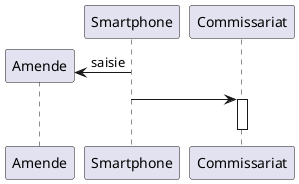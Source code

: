 @startuml

create Amende
Smartphone -> Amende: saisie
Smartphone -> Commissariat
activate Commissariat

deactivate Commissariat

@enduml